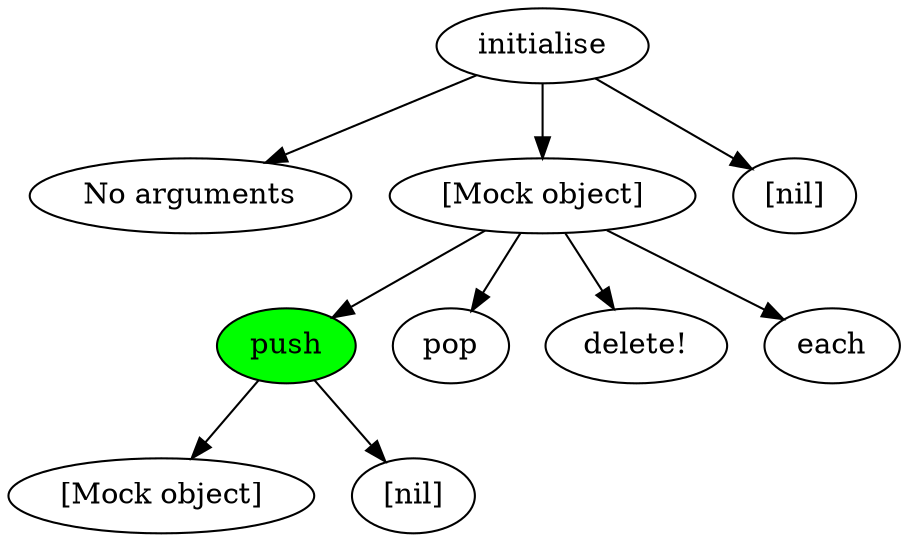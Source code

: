 digraph {
  a1[label="No arguments"];
  a2[label="[Mock object]"];
  a3[label="[nil]"];
  "initialise" -> a1
  "initialise" -> a2
  "initialise" -> a3
  b1[label=push, style=filled, fillcolor=green]
  b2[label=pop]
  b3[label="delete!"]
  b4[label=each]
  a2 -> b1
  a2 -> b2
  a2 -> b3
  a2 -> b4
  c1[label="[Mock object]"]
  c2[label="[nil]"]
  b1 -> c1
  b1 -> c2
}
